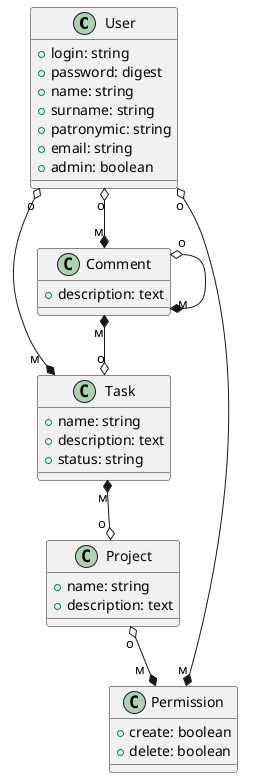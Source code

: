 @startuml diagram
    class User {
        + login: string
        + password: digest
        + name: string
        + surname: string
        + patronymic: string
        + email: string
        + admin: boolean
    }

    class Task {
        + name: string
        + description: text
        + status: string
    }
    
    class Comment {
        + description: text
    }

    class Project {
        + name: string
        + description: text
    }

    class Permission {
        + create: boolean
        + delete: boolean
    }

    
    User "о" o--* "м" Comment
    User "o" o---* "м  " Task
    Task "м" *--o "o " Project
    Project "о" o--* "м  " Permission
    Permission "м" *--o "о" User
    Comment "о" o--* "м" Comment
    Comment "м" *--o "о" Task


@enduml